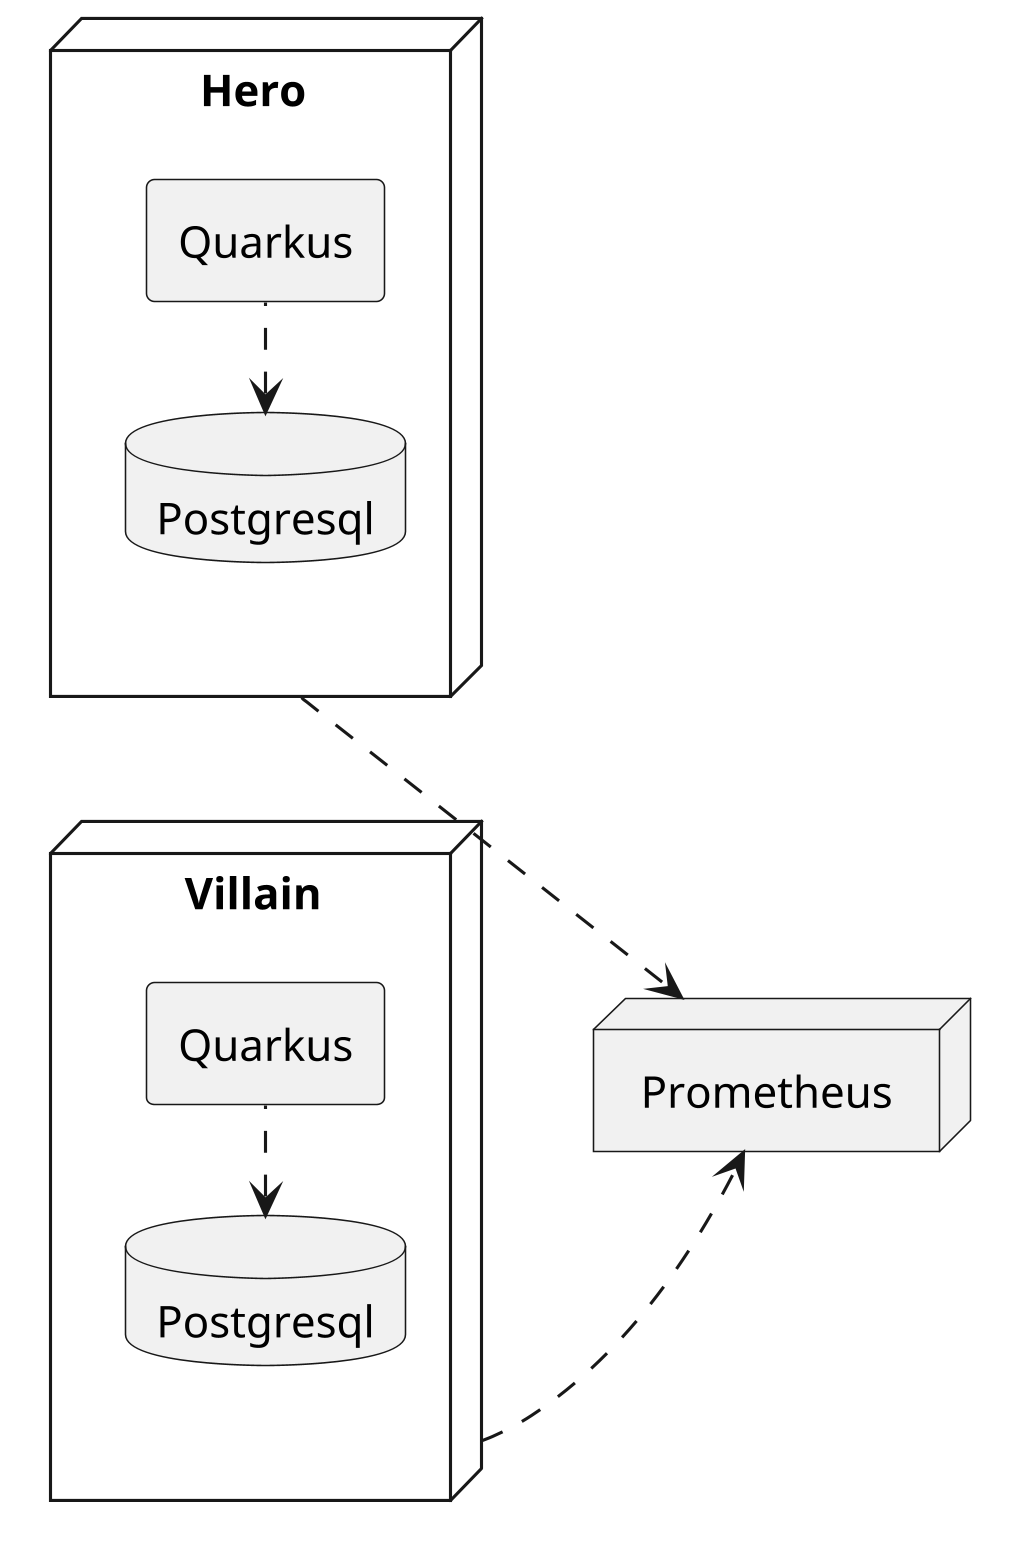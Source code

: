 @startuml
skinparam dpi 300
allow_mixing

left to right direction

node "Hero" as hero {
    agent "Quarkus" as heroQuarkus
    database "Postgresql" as heroPostgresql
    heroQuarkus .up> heroPostgresql
}

node "Villain" as villain {
    agent "Quarkus" as villainQuarkus
    database "Postgresql" as villainPostgresql
    villainQuarkus .up> villainPostgresql
}

node "Prometheus" as prometheus {
}

hero ..> prometheus
villain ..> prometheus

@enduml
